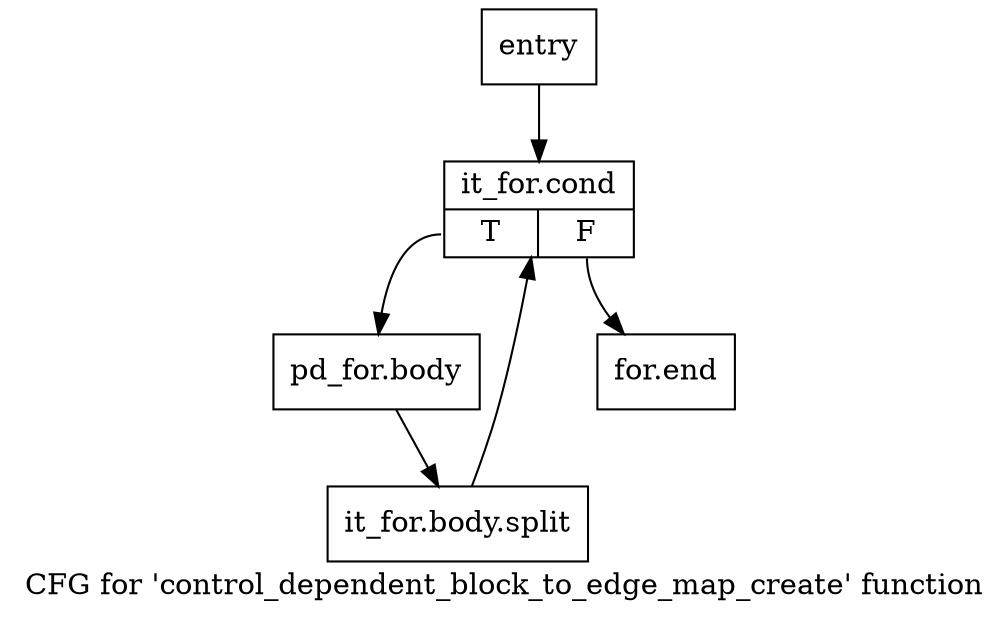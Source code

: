 digraph "CFG for 'control_dependent_block_to_edge_map_create' function" {
	label="CFG for 'control_dependent_block_to_edge_map_create' function";

	Node0x92368e0 [shape=record,label="{entry}"];
	Node0x92368e0 -> Node0x9236930;
	Node0x9236930 [shape=record,label="{it_for.cond|{<s0>T|<s1>F}}"];
	Node0x9236930:s0 -> Node0x9236d40;
	Node0x9236930:s1 -> Node0x9236d90;
	Node0x9236d40 [shape=record,label="{pd_for.body}"];
	Node0x9236d40 -> Node0xeccbc50;
	Node0xeccbc50 [shape=record,label="{it_for.body.split}"];
	Node0xeccbc50 -> Node0x9236930;
	Node0x9236d90 [shape=record,label="{for.end}"];
}
